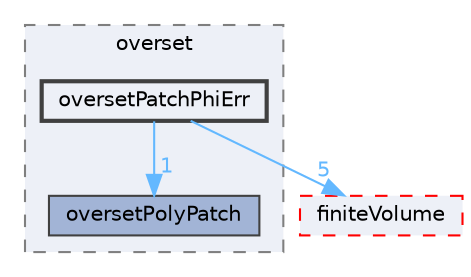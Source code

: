 digraph "src/overset/oversetPatchPhiErr"
{
 // LATEX_PDF_SIZE
  bgcolor="transparent";
  edge [fontname=Helvetica,fontsize=10,labelfontname=Helvetica,labelfontsize=10];
  node [fontname=Helvetica,fontsize=10,shape=box,height=0.2,width=0.4];
  compound=true
  subgraph clusterdir_130ea3eb54766613bed36c4f96e55285 {
    graph [ bgcolor="#edf0f7", pencolor="grey50", label="overset", fontname=Helvetica,fontsize=10 style="filled,dashed", URL="dir_130ea3eb54766613bed36c4f96e55285.html",tooltip=""]
  dir_8cbf50248437c6cbef5e7db625f6cd01 [label="oversetPolyPatch", fillcolor="#a2b4d6", color="grey25", style="filled", URL="dir_8cbf50248437c6cbef5e7db625f6cd01.html",tooltip=""];
  dir_a0f2cc622baecb5014dc84ee678c1f93 [label="oversetPatchPhiErr", fillcolor="#edf0f7", color="grey25", style="filled,bold", URL="dir_a0f2cc622baecb5014dc84ee678c1f93.html",tooltip=""];
  }
  dir_9bd15774b555cf7259a6fa18f99fe99b [label="finiteVolume", fillcolor="#edf0f7", color="red", style="filled,dashed", URL="dir_9bd15774b555cf7259a6fa18f99fe99b.html",tooltip=""];
  dir_a0f2cc622baecb5014dc84ee678c1f93->dir_8cbf50248437c6cbef5e7db625f6cd01 [headlabel="1", labeldistance=1.5 headhref="dir_002760_002761.html" href="dir_002760_002761.html" color="steelblue1" fontcolor="steelblue1"];
  dir_a0f2cc622baecb5014dc84ee678c1f93->dir_9bd15774b555cf7259a6fa18f99fe99b [headlabel="5", labeldistance=1.5 headhref="dir_002760_001387.html" href="dir_002760_001387.html" color="steelblue1" fontcolor="steelblue1"];
}
